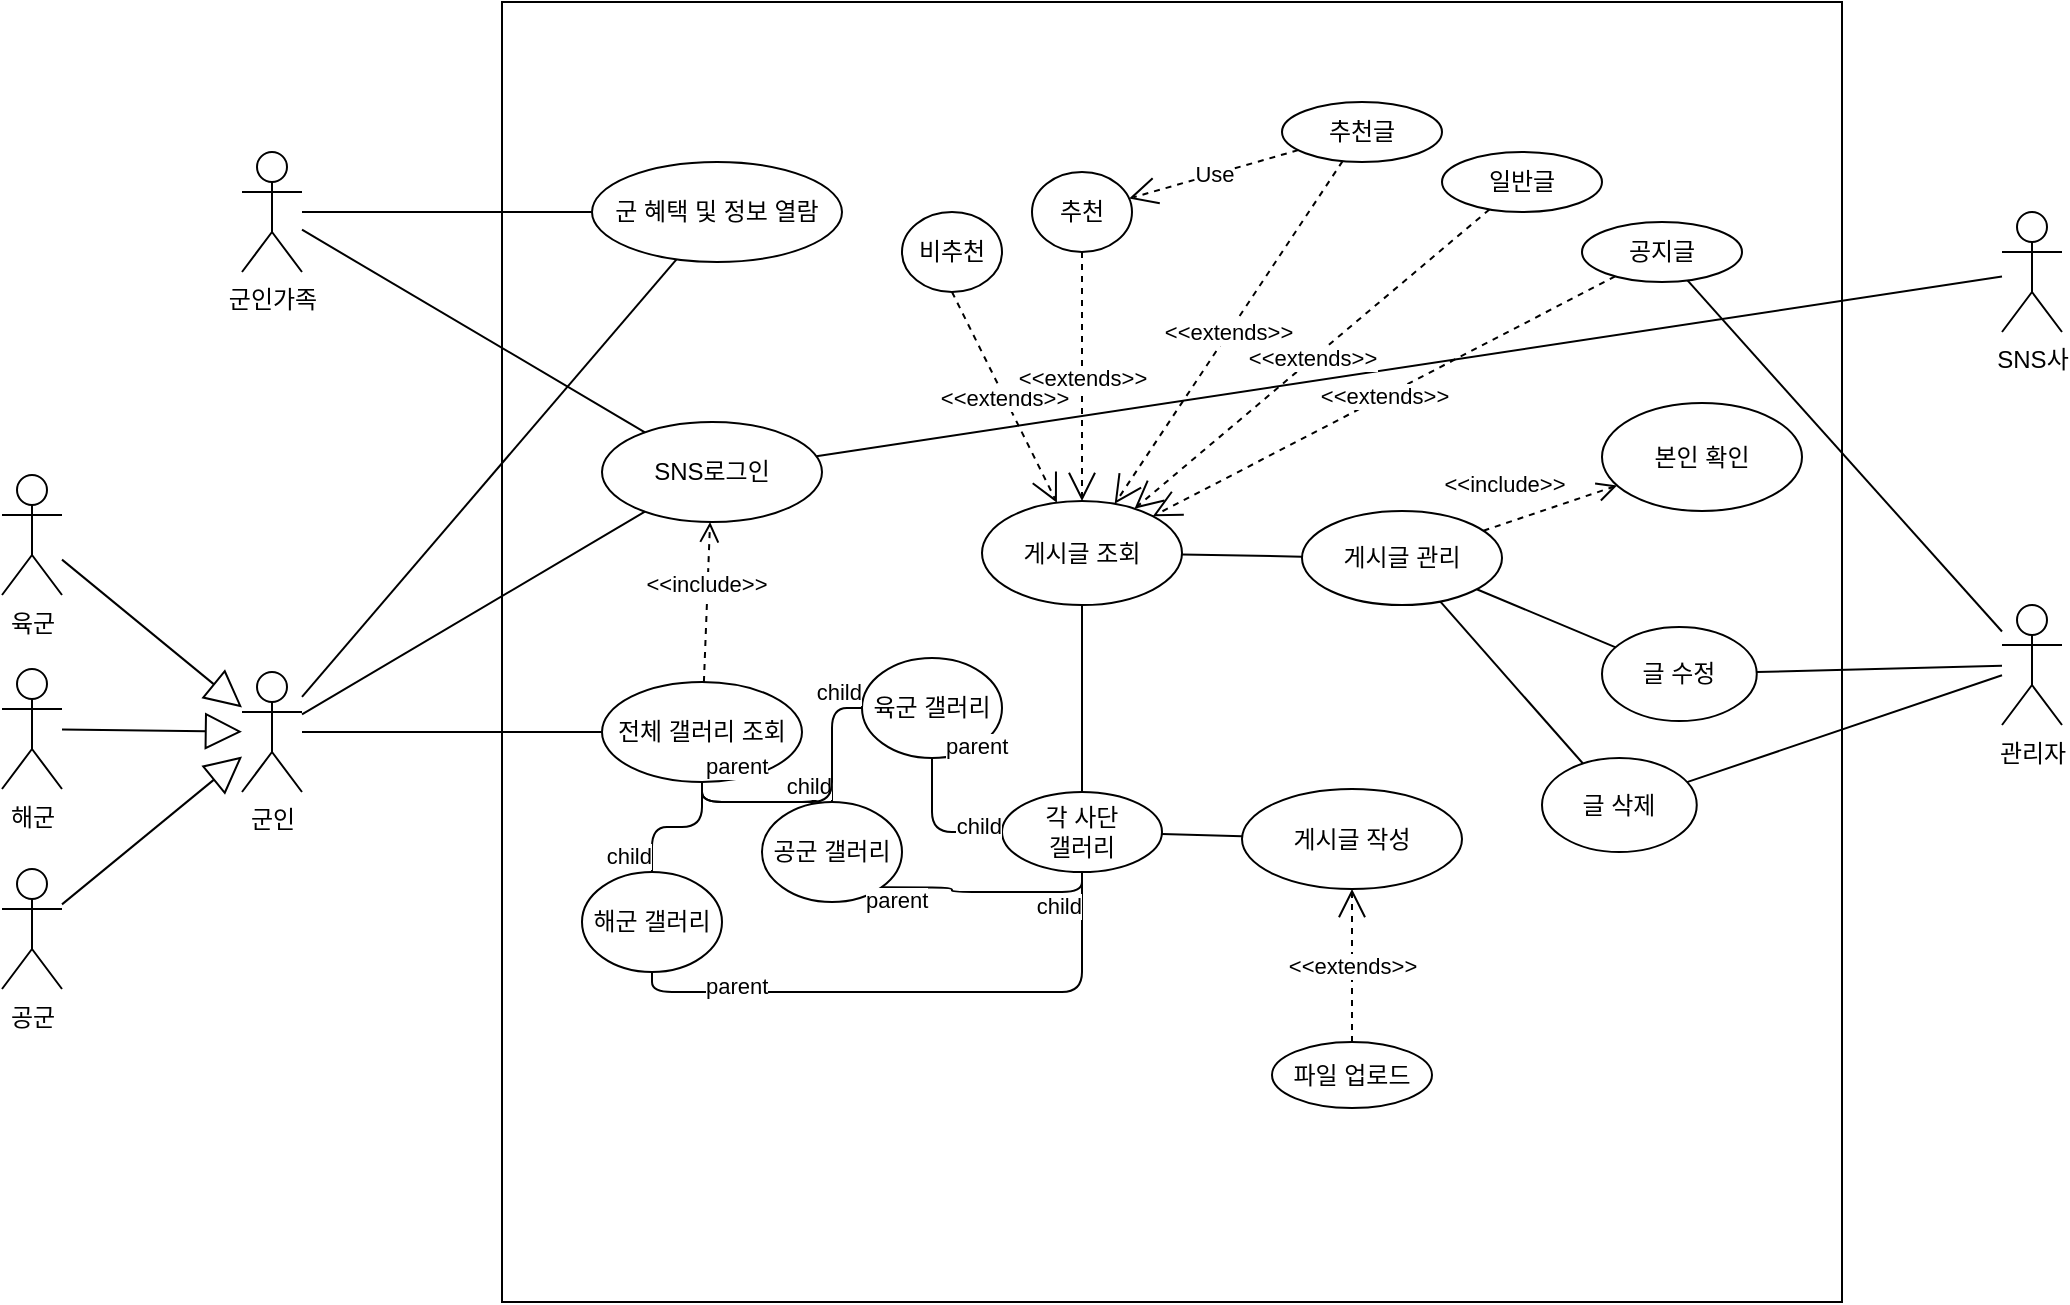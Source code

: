 <mxfile version="14.7.6" type="github"><diagram id="igADb4iHpSCJZkN1W07q" name="Page-1"><mxGraphModel dx="1422" dy="762" grid="1" gridSize="10" guides="1" tooltips="1" connect="1" arrows="1" fold="1" page="1" pageScale="1" pageWidth="1169" pageHeight="826" background="none" math="0" shadow="0"><root><mxCell id="0"/><mxCell id="1" parent="0"/><mxCell id="TE5PAtSEj2gvA7fI9ttA-41" value="군인" style="shape=umlActor;verticalLabelPosition=bottom;verticalAlign=top;html=1;outlineConnect=0;" parent="1" vertex="1"><mxGeometry x="180" y="395" width="30" height="60" as="geometry"/></mxCell><mxCell id="TE5PAtSEj2gvA7fI9ttA-46" value="해군" style="shape=umlActor;verticalLabelPosition=bottom;verticalAlign=top;html=1;outlineConnect=0;" parent="1" vertex="1"><mxGeometry x="60" y="393.5" width="30" height="60" as="geometry"/></mxCell><mxCell id="TE5PAtSEj2gvA7fI9ttA-48" value="공군" style="shape=umlActor;verticalLabelPosition=bottom;verticalAlign=top;html=1;outlineConnect=0;" parent="1" vertex="1"><mxGeometry x="60" y="493.5" width="30" height="60" as="geometry"/></mxCell><mxCell id="TE5PAtSEj2gvA7fI9ttA-50" value="육군&lt;br&gt;" style="shape=umlActor;verticalLabelPosition=bottom;verticalAlign=top;html=1;outlineConnect=0;" parent="1" vertex="1"><mxGeometry x="60" y="296.5" width="30" height="60" as="geometry"/></mxCell><mxCell id="TE5PAtSEj2gvA7fI9ttA-66" value="" style="rounded=0;whiteSpace=wrap;html=1;" parent="1" vertex="1"><mxGeometry x="310" y="60" width="670" height="650" as="geometry"/></mxCell><mxCell id="TE5PAtSEj2gvA7fI9ttA-67" value="SNS로그인" style="ellipse;whiteSpace=wrap;html=1;" parent="1" vertex="1"><mxGeometry x="360" y="270" width="110" height="50" as="geometry"/></mxCell><mxCell id="TE5PAtSEj2gvA7fI9ttA-68" value="게시글 작성" style="ellipse;whiteSpace=wrap;html=1;" parent="1" vertex="1"><mxGeometry x="680" y="453.5" width="110" height="50" as="geometry"/></mxCell><mxCell id="TE5PAtSEj2gvA7fI9ttA-69" value="파일 업로드" style="ellipse;whiteSpace=wrap;html=1;" parent="1" vertex="1"><mxGeometry x="695" y="580" width="80" height="33" as="geometry"/></mxCell><mxCell id="TE5PAtSEj2gvA7fI9ttA-82" value="" style="endArrow=block;endSize=16;endFill=0;html=1;" parent="1" source="TE5PAtSEj2gvA7fI9ttA-50" target="TE5PAtSEj2gvA7fI9ttA-41" edge="1"><mxGeometry width="160" relative="1" as="geometry"><mxPoint x="100" y="615" as="sourcePoint"/><mxPoint x="260" y="615" as="targetPoint"/></mxGeometry></mxCell><mxCell id="TE5PAtSEj2gvA7fI9ttA-83" value="" style="endArrow=block;endSize=16;endFill=0;html=1;" parent="1" source="TE5PAtSEj2gvA7fI9ttA-48" target="TE5PAtSEj2gvA7fI9ttA-41" edge="1"><mxGeometry width="160" relative="1" as="geometry"><mxPoint x="550" y="465" as="sourcePoint"/><mxPoint x="710" y="465" as="targetPoint"/></mxGeometry></mxCell><mxCell id="TE5PAtSEj2gvA7fI9ttA-84" value="" style="endArrow=block;endSize=16;endFill=0;html=1;" parent="1" source="TE5PAtSEj2gvA7fI9ttA-46" target="TE5PAtSEj2gvA7fI9ttA-41" edge="1"><mxGeometry width="160" relative="1" as="geometry"><mxPoint x="20" y="625" as="sourcePoint"/><mxPoint x="180" y="625" as="targetPoint"/></mxGeometry></mxCell><mxCell id="TE5PAtSEj2gvA7fI9ttA-95" value="" style="endArrow=none;html=1;" parent="1" source="TE5PAtSEj2gvA7fI9ttA-41" target="TE5PAtSEj2gvA7fI9ttA-67" edge="1"><mxGeometry width="50" height="50" relative="1" as="geometry"><mxPoint x="550" y="410" as="sourcePoint"/><mxPoint x="600" y="360" as="targetPoint"/></mxGeometry></mxCell><mxCell id="TE5PAtSEj2gvA7fI9ttA-96" value="SNS사" style="shape=umlActor;verticalLabelPosition=bottom;verticalAlign=top;html=1;outlineConnect=0;" parent="1" vertex="1"><mxGeometry x="1060" y="165" width="30" height="60" as="geometry"/></mxCell><mxCell id="TE5PAtSEj2gvA7fI9ttA-97" value="" style="endArrow=none;html=1;" parent="1" source="TE5PAtSEj2gvA7fI9ttA-67" target="TE5PAtSEj2gvA7fI9ttA-96" edge="1"><mxGeometry width="50" height="50" relative="1" as="geometry"><mxPoint x="530" y="410" as="sourcePoint"/><mxPoint x="580" y="360" as="targetPoint"/></mxGeometry></mxCell><mxCell id="TE5PAtSEj2gvA7fI9ttA-99" value="관리자" style="shape=umlActor;verticalLabelPosition=bottom;verticalAlign=top;html=1;" parent="1" vertex="1"><mxGeometry x="1060" y="361.5" width="30" height="60" as="geometry"/></mxCell><mxCell id="TE5PAtSEj2gvA7fI9ttA-101" value="추천" style="ellipse;whiteSpace=wrap;html=1;" parent="1" vertex="1"><mxGeometry x="575" y="145" width="50" height="40" as="geometry"/></mxCell><mxCell id="TE5PAtSEj2gvA7fI9ttA-102" value="비추천" style="ellipse;whiteSpace=wrap;html=1;" parent="1" vertex="1"><mxGeometry x="510" y="165" width="50" height="40" as="geometry"/></mxCell><mxCell id="TE5PAtSEj2gvA7fI9ttA-108" value="게시글 조회" style="ellipse;whiteSpace=wrap;html=1;" parent="1" vertex="1"><mxGeometry x="550" y="309.5" width="100" height="52" as="geometry"/></mxCell><mxCell id="TE5PAtSEj2gvA7fI9ttA-112" value="전체 갤러리 조회" style="ellipse;whiteSpace=wrap;html=1;" parent="1" vertex="1"><mxGeometry x="360" y="400" width="100" height="50" as="geometry"/></mxCell><mxCell id="TE5PAtSEj2gvA7fI9ttA-113" value="육군 갤러리" style="ellipse;whiteSpace=wrap;html=1;" parent="1" vertex="1"><mxGeometry x="490" y="388" width="70" height="50" as="geometry"/></mxCell><mxCell id="TE5PAtSEj2gvA7fI9ttA-114" value="공군 갤러리" style="ellipse;whiteSpace=wrap;html=1;" parent="1" vertex="1"><mxGeometry x="440" y="460" width="70" height="50" as="geometry"/></mxCell><mxCell id="TE5PAtSEj2gvA7fI9ttA-115" value="해군 갤러리" style="ellipse;whiteSpace=wrap;html=1;" parent="1" vertex="1"><mxGeometry x="350" y="495" width="70" height="50" as="geometry"/></mxCell><mxCell id="TE5PAtSEj2gvA7fI9ttA-117" value="각 사단&lt;br&gt;갤러리" style="ellipse;whiteSpace=wrap;html=1;" parent="1" vertex="1"><mxGeometry x="560" y="455" width="80" height="40" as="geometry"/></mxCell><mxCell id="TE5PAtSEj2gvA7fI9ttA-121" value="" style="endArrow=none;html=1;" parent="1" source="TE5PAtSEj2gvA7fI9ttA-41" target="TE5PAtSEj2gvA7fI9ttA-112" edge="1"><mxGeometry width="50" height="50" relative="1" as="geometry"><mxPoint x="200" y="488.68" as="sourcePoint"/><mxPoint x="381.003" y="472.752" as="targetPoint"/></mxGeometry></mxCell><mxCell id="TE5PAtSEj2gvA7fI9ttA-126" value="군인가족" style="shape=umlActor;verticalLabelPosition=bottom;verticalAlign=top;html=1;" parent="1" vertex="1"><mxGeometry x="180" y="135" width="30" height="60" as="geometry"/></mxCell><mxCell id="TE5PAtSEj2gvA7fI9ttA-129" value="" style="endArrow=none;html=1;" parent="1" source="TE5PAtSEj2gvA7fI9ttA-126" target="TE5PAtSEj2gvA7fI9ttA-67" edge="1"><mxGeometry width="50" height="50" relative="1" as="geometry"><mxPoint x="180" y="460.481" as="sourcePoint"/><mxPoint x="392.974" y="325.324" as="targetPoint"/></mxGeometry></mxCell><mxCell id="TE5PAtSEj2gvA7fI9ttA-133" value="게시글 관리" style="ellipse;whiteSpace=wrap;html=1;" parent="1" vertex="1"><mxGeometry x="710" y="314.5" width="100" height="47" as="geometry"/></mxCell><mxCell id="TE5PAtSEj2gvA7fI9ttA-134" value="본인 확인" style="ellipse;whiteSpace=wrap;html=1;" parent="1" vertex="1"><mxGeometry x="860" y="260.5" width="100" height="54" as="geometry"/></mxCell><mxCell id="TE5PAtSEj2gvA7fI9ttA-135" value="" style="endArrow=none;html=1;" parent="1" source="TE5PAtSEj2gvA7fI9ttA-140" target="TE5PAtSEj2gvA7fI9ttA-99" edge="1"><mxGeometry width="50" height="50" relative="1" as="geometry"><mxPoint x="550" y="683.712" as="sourcePoint"/><mxPoint x="927" y="588.5" as="targetPoint"/></mxGeometry></mxCell><mxCell id="TE5PAtSEj2gvA7fI9ttA-136" value="" style="endArrow=none;html=1;" parent="1" source="TE5PAtSEj2gvA7fI9ttA-141" target="TE5PAtSEj2gvA7fI9ttA-99" edge="1"><mxGeometry width="50" height="50" relative="1" as="geometry"><mxPoint x="944.278" y="463.153" as="sourcePoint"/><mxPoint x="1060" y="339.346" as="targetPoint"/></mxGeometry></mxCell><mxCell id="TE5PAtSEj2gvA7fI9ttA-140" value="글 삭제" style="ellipse;whiteSpace=wrap;html=1;" parent="1" vertex="1"><mxGeometry x="830" y="438" width="77.38" height="47" as="geometry"/></mxCell><mxCell id="TE5PAtSEj2gvA7fI9ttA-141" value="글 수정" style="ellipse;whiteSpace=wrap;html=1;" parent="1" vertex="1"><mxGeometry x="860.0" y="372.5" width="77.38" height="47" as="geometry"/></mxCell><mxCell id="TE5PAtSEj2gvA7fI9ttA-143" value="&amp;lt;&amp;lt;include&amp;gt;&amp;gt;" style="html=1;verticalAlign=bottom;endArrow=open;dashed=1;endSize=8;" parent="1" source="TE5PAtSEj2gvA7fI9ttA-112" target="TE5PAtSEj2gvA7fI9ttA-67" edge="1"><mxGeometry relative="1" as="geometry"><mxPoint x="620" y="390" as="sourcePoint"/><mxPoint x="540" y="390" as="targetPoint"/></mxGeometry></mxCell><mxCell id="TE5PAtSEj2gvA7fI9ttA-144" value="" style="endArrow=none;html=1;edgeStyle=orthogonalEdgeStyle;" parent="1" source="TE5PAtSEj2gvA7fI9ttA-112" target="TE5PAtSEj2gvA7fI9ttA-114" edge="1"><mxGeometry relative="1" as="geometry"><mxPoint x="500" y="390" as="sourcePoint"/><mxPoint x="660" y="390" as="targetPoint"/></mxGeometry></mxCell><mxCell id="TE5PAtSEj2gvA7fI9ttA-145" value="parent" style="edgeLabel;resizable=0;html=1;align=left;verticalAlign=bottom;" parent="TE5PAtSEj2gvA7fI9ttA-144" connectable="0" vertex="1"><mxGeometry x="-1" relative="1" as="geometry"/></mxCell><mxCell id="TE5PAtSEj2gvA7fI9ttA-146" value="child" style="edgeLabel;resizable=0;html=1;align=right;verticalAlign=bottom;" parent="TE5PAtSEj2gvA7fI9ttA-144" connectable="0" vertex="1"><mxGeometry x="1" relative="1" as="geometry"/></mxCell><mxCell id="TE5PAtSEj2gvA7fI9ttA-147" value="" style="endArrow=none;html=1;edgeStyle=orthogonalEdgeStyle;" parent="1" source="TE5PAtSEj2gvA7fI9ttA-112" target="TE5PAtSEj2gvA7fI9ttA-115" edge="1"><mxGeometry relative="1" as="geometry"><mxPoint x="180" y="581" as="sourcePoint"/><mxPoint x="485" y="470" as="targetPoint"/><Array as="points"/></mxGeometry></mxCell><mxCell id="TE5PAtSEj2gvA7fI9ttA-148" value="parent" style="edgeLabel;resizable=0;html=1;align=left;verticalAlign=bottom;" parent="TE5PAtSEj2gvA7fI9ttA-147" connectable="0" vertex="1"><mxGeometry x="-1" relative="1" as="geometry"/></mxCell><mxCell id="TE5PAtSEj2gvA7fI9ttA-149" value="child" style="edgeLabel;resizable=0;html=1;align=right;verticalAlign=bottom;" parent="TE5PAtSEj2gvA7fI9ttA-147" connectable="0" vertex="1"><mxGeometry x="1" relative="1" as="geometry"/></mxCell><mxCell id="TE5PAtSEj2gvA7fI9ttA-153" value="" style="endArrow=none;html=1;edgeStyle=orthogonalEdgeStyle;exitX=0.5;exitY=1;exitDx=0;exitDy=0;entryX=0;entryY=0.5;entryDx=0;entryDy=0;" parent="1" source="TE5PAtSEj2gvA7fI9ttA-112" target="TE5PAtSEj2gvA7fI9ttA-113" edge="1"><mxGeometry relative="1" as="geometry"><mxPoint x="340" y="580" as="sourcePoint"/><mxPoint x="90" y="770" as="targetPoint"/><Array as="points"/></mxGeometry></mxCell><mxCell id="TE5PAtSEj2gvA7fI9ttA-154" value="parent" style="edgeLabel;resizable=0;html=1;align=left;verticalAlign=bottom;" parent="TE5PAtSEj2gvA7fI9ttA-153" connectable="0" vertex="1"><mxGeometry x="-1" relative="1" as="geometry"/></mxCell><mxCell id="TE5PAtSEj2gvA7fI9ttA-155" value="child" style="edgeLabel;resizable=0;html=1;align=right;verticalAlign=bottom;" parent="TE5PAtSEj2gvA7fI9ttA-153" connectable="0" vertex="1"><mxGeometry x="1" relative="1" as="geometry"/></mxCell><mxCell id="TE5PAtSEj2gvA7fI9ttA-156" value="" style="endArrow=none;html=1;edgeStyle=orthogonalEdgeStyle;exitX=0.5;exitY=1;exitDx=0;exitDy=0;entryX=0.5;entryY=1;entryDx=0;entryDy=0;" parent="1" source="TE5PAtSEj2gvA7fI9ttA-115" target="TE5PAtSEj2gvA7fI9ttA-117" edge="1"><mxGeometry relative="1" as="geometry"><mxPoint x="380" y="610" as="sourcePoint"/><mxPoint x="100" y="860" as="targetPoint"/><Array as="points"/></mxGeometry></mxCell><mxCell id="TE5PAtSEj2gvA7fI9ttA-157" value="parent" style="edgeLabel;resizable=0;html=1;align=left;verticalAlign=bottom;" parent="TE5PAtSEj2gvA7fI9ttA-156" connectable="0" vertex="1"><mxGeometry x="-1" relative="1" as="geometry"><mxPoint x="25" y="15" as="offset"/></mxGeometry></mxCell><mxCell id="TE5PAtSEj2gvA7fI9ttA-158" value="child" style="edgeLabel;resizable=0;html=1;align=right;verticalAlign=bottom;" parent="TE5PAtSEj2gvA7fI9ttA-156" connectable="0" vertex="1"><mxGeometry x="1" relative="1" as="geometry"><mxPoint y="25" as="offset"/></mxGeometry></mxCell><mxCell id="TE5PAtSEj2gvA7fI9ttA-159" value="" style="endArrow=none;html=1;edgeStyle=orthogonalEdgeStyle;exitX=1;exitY=1;exitDx=0;exitDy=0;entryX=0.5;entryY=1;entryDx=0;entryDy=0;" parent="1" source="TE5PAtSEj2gvA7fI9ttA-114" target="TE5PAtSEj2gvA7fI9ttA-117" edge="1"><mxGeometry relative="1" as="geometry"><mxPoint x="220" y="760" as="sourcePoint"/><mxPoint x="420" y="760" as="targetPoint"/><Array as="points"/></mxGeometry></mxCell><mxCell id="TE5PAtSEj2gvA7fI9ttA-160" value="parent" style="edgeLabel;resizable=0;html=1;align=left;verticalAlign=bottom;" parent="TE5PAtSEj2gvA7fI9ttA-159" connectable="0" vertex="1"><mxGeometry x="-1" relative="1" as="geometry"><mxPoint x="-10" y="15" as="offset"/></mxGeometry></mxCell><mxCell id="TE5PAtSEj2gvA7fI9ttA-161" value="child" style="edgeLabel;resizable=0;html=1;align=right;verticalAlign=bottom;" parent="TE5PAtSEj2gvA7fI9ttA-159" connectable="0" vertex="1"><mxGeometry x="1" relative="1" as="geometry"><mxPoint y="25" as="offset"/></mxGeometry></mxCell><mxCell id="TE5PAtSEj2gvA7fI9ttA-162" value="" style="endArrow=none;html=1;edgeStyle=orthogonalEdgeStyle;entryX=0;entryY=0.5;entryDx=0;entryDy=0;" parent="1" source="TE5PAtSEj2gvA7fI9ttA-113" target="TE5PAtSEj2gvA7fI9ttA-117" edge="1"><mxGeometry relative="1" as="geometry"><mxPoint x="-10" y="720" as="sourcePoint"/><mxPoint x="205" y="670" as="targetPoint"/><Array as="points"/></mxGeometry></mxCell><mxCell id="TE5PAtSEj2gvA7fI9ttA-163" value="parent" style="edgeLabel;resizable=0;html=1;align=left;verticalAlign=bottom;" parent="TE5PAtSEj2gvA7fI9ttA-162" connectable="0" vertex="1"><mxGeometry x="-1" relative="1" as="geometry"><mxPoint x="5" y="2" as="offset"/></mxGeometry></mxCell><mxCell id="TE5PAtSEj2gvA7fI9ttA-164" value="child" style="edgeLabel;resizable=0;html=1;align=right;verticalAlign=bottom;" parent="TE5PAtSEj2gvA7fI9ttA-162" connectable="0" vertex="1"><mxGeometry x="1" relative="1" as="geometry"><mxPoint y="5" as="offset"/></mxGeometry></mxCell><mxCell id="TE5PAtSEj2gvA7fI9ttA-167" value="&amp;lt;&amp;lt;extends&amp;gt;&amp;gt;" style="endArrow=open;endSize=12;dashed=1;html=1;" parent="1" source="TE5PAtSEj2gvA7fI9ttA-69" target="TE5PAtSEj2gvA7fI9ttA-68" edge="1"><mxGeometry width="160" relative="1" as="geometry"><mxPoint x="500" y="400" as="sourcePoint"/><mxPoint x="660" y="400" as="targetPoint"/></mxGeometry></mxCell><mxCell id="TE5PAtSEj2gvA7fI9ttA-168" value="&amp;lt;&amp;lt;extends&amp;gt;&amp;gt;" style="endArrow=open;endSize=12;dashed=1;html=1;exitX=0.5;exitY=1;exitDx=0;exitDy=0;" parent="1" source="TE5PAtSEj2gvA7fI9ttA-102" target="TE5PAtSEj2gvA7fI9ttA-108" edge="1"><mxGeometry width="160" relative="1" as="geometry"><mxPoint x="663.519" y="577.971" as="sourcePoint"/><mxPoint x="724.581" y="508.213" as="targetPoint"/></mxGeometry></mxCell><mxCell id="TE5PAtSEj2gvA7fI9ttA-169" value="&amp;lt;&amp;lt;extends&amp;gt;&amp;gt;" style="endArrow=open;endSize=12;dashed=1;html=1;exitX=0.5;exitY=1;exitDx=0;exitDy=0;" parent="1" source="TE5PAtSEj2gvA7fI9ttA-101" target="TE5PAtSEj2gvA7fI9ttA-108" edge="1"><mxGeometry width="160" relative="1" as="geometry"><mxPoint x="673.519" y="587.971" as="sourcePoint"/><mxPoint x="734.581" y="518.213" as="targetPoint"/></mxGeometry></mxCell><mxCell id="FakCRmonPBnzyRoDDQR0-1" value="군 혜택 및 정보 열람" style="ellipse;whiteSpace=wrap;html=1;" vertex="1" parent="1"><mxGeometry x="355" y="140" width="125" height="50" as="geometry"/></mxCell><mxCell id="FakCRmonPBnzyRoDDQR0-2" value="" style="endArrow=none;html=1;" edge="1" parent="1" source="TE5PAtSEj2gvA7fI9ttA-126" target="FakCRmonPBnzyRoDDQR0-1"><mxGeometry width="50" height="50" relative="1" as="geometry"><mxPoint x="250" y="150" as="sourcePoint"/><mxPoint x="385.125" y="287.781" as="targetPoint"/></mxGeometry></mxCell><mxCell id="FakCRmonPBnzyRoDDQR0-3" value="" style="endArrow=none;html=1;" edge="1" parent="1" source="TE5PAtSEj2gvA7fI9ttA-41" target="FakCRmonPBnzyRoDDQR0-1"><mxGeometry width="50" height="50" relative="1" as="geometry"><mxPoint x="190" y="304.06" as="sourcePoint"/><mxPoint x="342.586" y="270.998" as="targetPoint"/></mxGeometry></mxCell><mxCell id="FakCRmonPBnzyRoDDQR0-4" value="공지글" style="ellipse;whiteSpace=wrap;html=1;" vertex="1" parent="1"><mxGeometry x="850" y="170" width="80" height="30" as="geometry"/></mxCell><mxCell id="FakCRmonPBnzyRoDDQR0-5" value="일반글" style="ellipse;whiteSpace=wrap;html=1;" vertex="1" parent="1"><mxGeometry x="780" y="135" width="80" height="30" as="geometry"/></mxCell><mxCell id="FakCRmonPBnzyRoDDQR0-6" value="추천글" style="ellipse;whiteSpace=wrap;html=1;" vertex="1" parent="1"><mxGeometry x="700" y="110" width="80" height="30" as="geometry"/></mxCell><mxCell id="FakCRmonPBnzyRoDDQR0-8" value="" style="endArrow=none;html=1;" edge="1" parent="1" source="TE5PAtSEj2gvA7fI9ttA-117" target="TE5PAtSEj2gvA7fI9ttA-68"><mxGeometry width="50" height="50" relative="1" as="geometry"><mxPoint x="620" y="400" as="sourcePoint"/><mxPoint x="670" y="350" as="targetPoint"/></mxGeometry></mxCell><mxCell id="FakCRmonPBnzyRoDDQR0-9" value="" style="endArrow=none;html=1;" edge="1" parent="1" source="TE5PAtSEj2gvA7fI9ttA-117" target="TE5PAtSEj2gvA7fI9ttA-108"><mxGeometry width="50" height="50" relative="1" as="geometry"><mxPoint x="620" y="400" as="sourcePoint"/><mxPoint x="670" y="350" as="targetPoint"/></mxGeometry></mxCell><mxCell id="FakCRmonPBnzyRoDDQR0-11" value="&amp;lt;&amp;lt;extends&amp;gt;&amp;gt;" style="endArrow=open;endSize=12;dashed=1;html=1;" edge="1" parent="1" source="FakCRmonPBnzyRoDDQR0-6" target="TE5PAtSEj2gvA7fI9ttA-108"><mxGeometry width="160" relative="1" as="geometry"><mxPoint x="605.6" y="321.96" as="sourcePoint"/><mxPoint x="539.999" y="402.997" as="targetPoint"/></mxGeometry></mxCell><mxCell id="FakCRmonPBnzyRoDDQR0-12" value="&amp;lt;&amp;lt;extends&amp;gt;&amp;gt;" style="endArrow=open;endSize=12;dashed=1;html=1;" edge="1" parent="1" source="FakCRmonPBnzyRoDDQR0-4" target="TE5PAtSEj2gvA7fI9ttA-108"><mxGeometry width="160" relative="1" as="geometry"><mxPoint x="666.881" y="328.599" as="sourcePoint"/><mxPoint x="610" y="30" as="targetPoint"/></mxGeometry></mxCell><mxCell id="FakCRmonPBnzyRoDDQR0-13" value="&amp;lt;&amp;lt;extends&amp;gt;&amp;gt;" style="endArrow=open;endSize=12;dashed=1;html=1;" edge="1" parent="1" source="FakCRmonPBnzyRoDDQR0-5" target="TE5PAtSEj2gvA7fI9ttA-108"><mxGeometry width="160" relative="1" as="geometry"><mxPoint x="676.881" y="338.599" as="sourcePoint"/><mxPoint x="732.751" y="383.2" as="targetPoint"/></mxGeometry></mxCell><mxCell id="FakCRmonPBnzyRoDDQR0-18" value="" style="endArrow=none;html=1;" edge="1" parent="1" source="TE5PAtSEj2gvA7fI9ttA-133" target="TE5PAtSEj2gvA7fI9ttA-141"><mxGeometry width="50" height="50" relative="1" as="geometry"><mxPoint x="936.819" y="417.513" as="sourcePoint"/><mxPoint x="1070" y="383.782" as="targetPoint"/></mxGeometry></mxCell><mxCell id="FakCRmonPBnzyRoDDQR0-19" value="" style="endArrow=none;html=1;" edge="1" parent="1" source="TE5PAtSEj2gvA7fI9ttA-133" target="TE5PAtSEj2gvA7fI9ttA-140"><mxGeometry width="50" height="50" relative="1" as="geometry"><mxPoint x="896.226" y="405.061" as="sourcePoint"/><mxPoint x="905.02" y="349.894" as="targetPoint"/></mxGeometry></mxCell><mxCell id="FakCRmonPBnzyRoDDQR0-22" value="&amp;lt;&amp;lt;include&amp;gt;&amp;gt;" style="html=1;verticalAlign=bottom;endArrow=open;dashed=1;endSize=8;" edge="1" parent="1" source="TE5PAtSEj2gvA7fI9ttA-133" target="TE5PAtSEj2gvA7fI9ttA-134"><mxGeometry x="-0.619" y="11" relative="1" as="geometry"><mxPoint x="420.952" y="410.005" as="sourcePoint"/><mxPoint x="424.039" y="329.996" as="targetPoint"/><mxPoint x="1" as="offset"/></mxGeometry></mxCell><mxCell id="FakCRmonPBnzyRoDDQR0-23" value="" style="endArrow=none;html=1;" edge="1" parent="1" source="TE5PAtSEj2gvA7fI9ttA-133" target="TE5PAtSEj2gvA7fI9ttA-108"><mxGeometry width="50" height="50" relative="1" as="geometry"><mxPoint x="617.676" y="465.372" as="sourcePoint"/><mxPoint x="680.01" y="305.976" as="targetPoint"/></mxGeometry></mxCell><mxCell id="FakCRmonPBnzyRoDDQR0-36" value="Use" style="endArrow=open;endSize=12;dashed=1;html=1;" edge="1" parent="1" source="FakCRmonPBnzyRoDDQR0-6" target="TE5PAtSEj2gvA7fI9ttA-101"><mxGeometry width="160" relative="1" as="geometry"><mxPoint x="670" y="30" as="sourcePoint"/><mxPoint x="830" y="30" as="targetPoint"/></mxGeometry></mxCell><mxCell id="FakCRmonPBnzyRoDDQR0-37" value="" style="endArrow=none;html=1;" edge="1" parent="1" source="FakCRmonPBnzyRoDDQR0-4" target="TE5PAtSEj2gvA7fI9ttA-99"><mxGeometry width="50" height="50" relative="1" as="geometry"><mxPoint x="942.969" y="416.897" as="sourcePoint"/><mxPoint x="1060" y="454.675" as="targetPoint"/></mxGeometry></mxCell></root></mxGraphModel></diagram></mxfile>